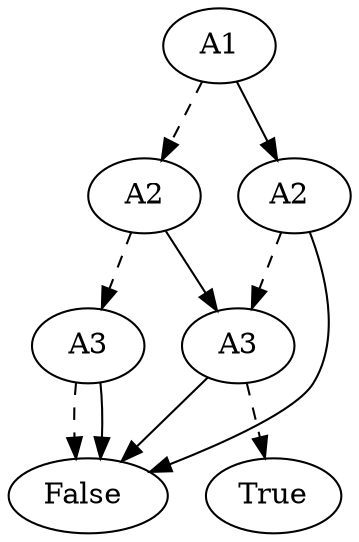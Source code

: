 digraph{2846333521104[label=A1]2846333523504[label="A2"]
2846333521104 -> 2846333523504  [style=dashed]
2846333525264[label="A3"]
2846333523504 -> 2846333525264  [style=dashed]
2846268651824[label="False"]
2846333525264 -> 2846268651824 [style=dashed]
2846268651824[label="False "]
2846333525264 -> 2846268651824
2846333519824[label="A3 "]
2846333523504 -> 2846333519824 
2846333526544[label="True"]
2846333519824 -> 2846333526544 [style=dashed]
2846268651824[label="False "]
2846333519824 -> 2846268651824
2846333519504[label="A2 "]
2846333521104 -> 2846333519504 
2846333519824[label="A3"]
2846333519504 -> 2846333519824  [style=dashed]
2846268651824[label="False "]
2846333519504 -> 2846268651824
}
